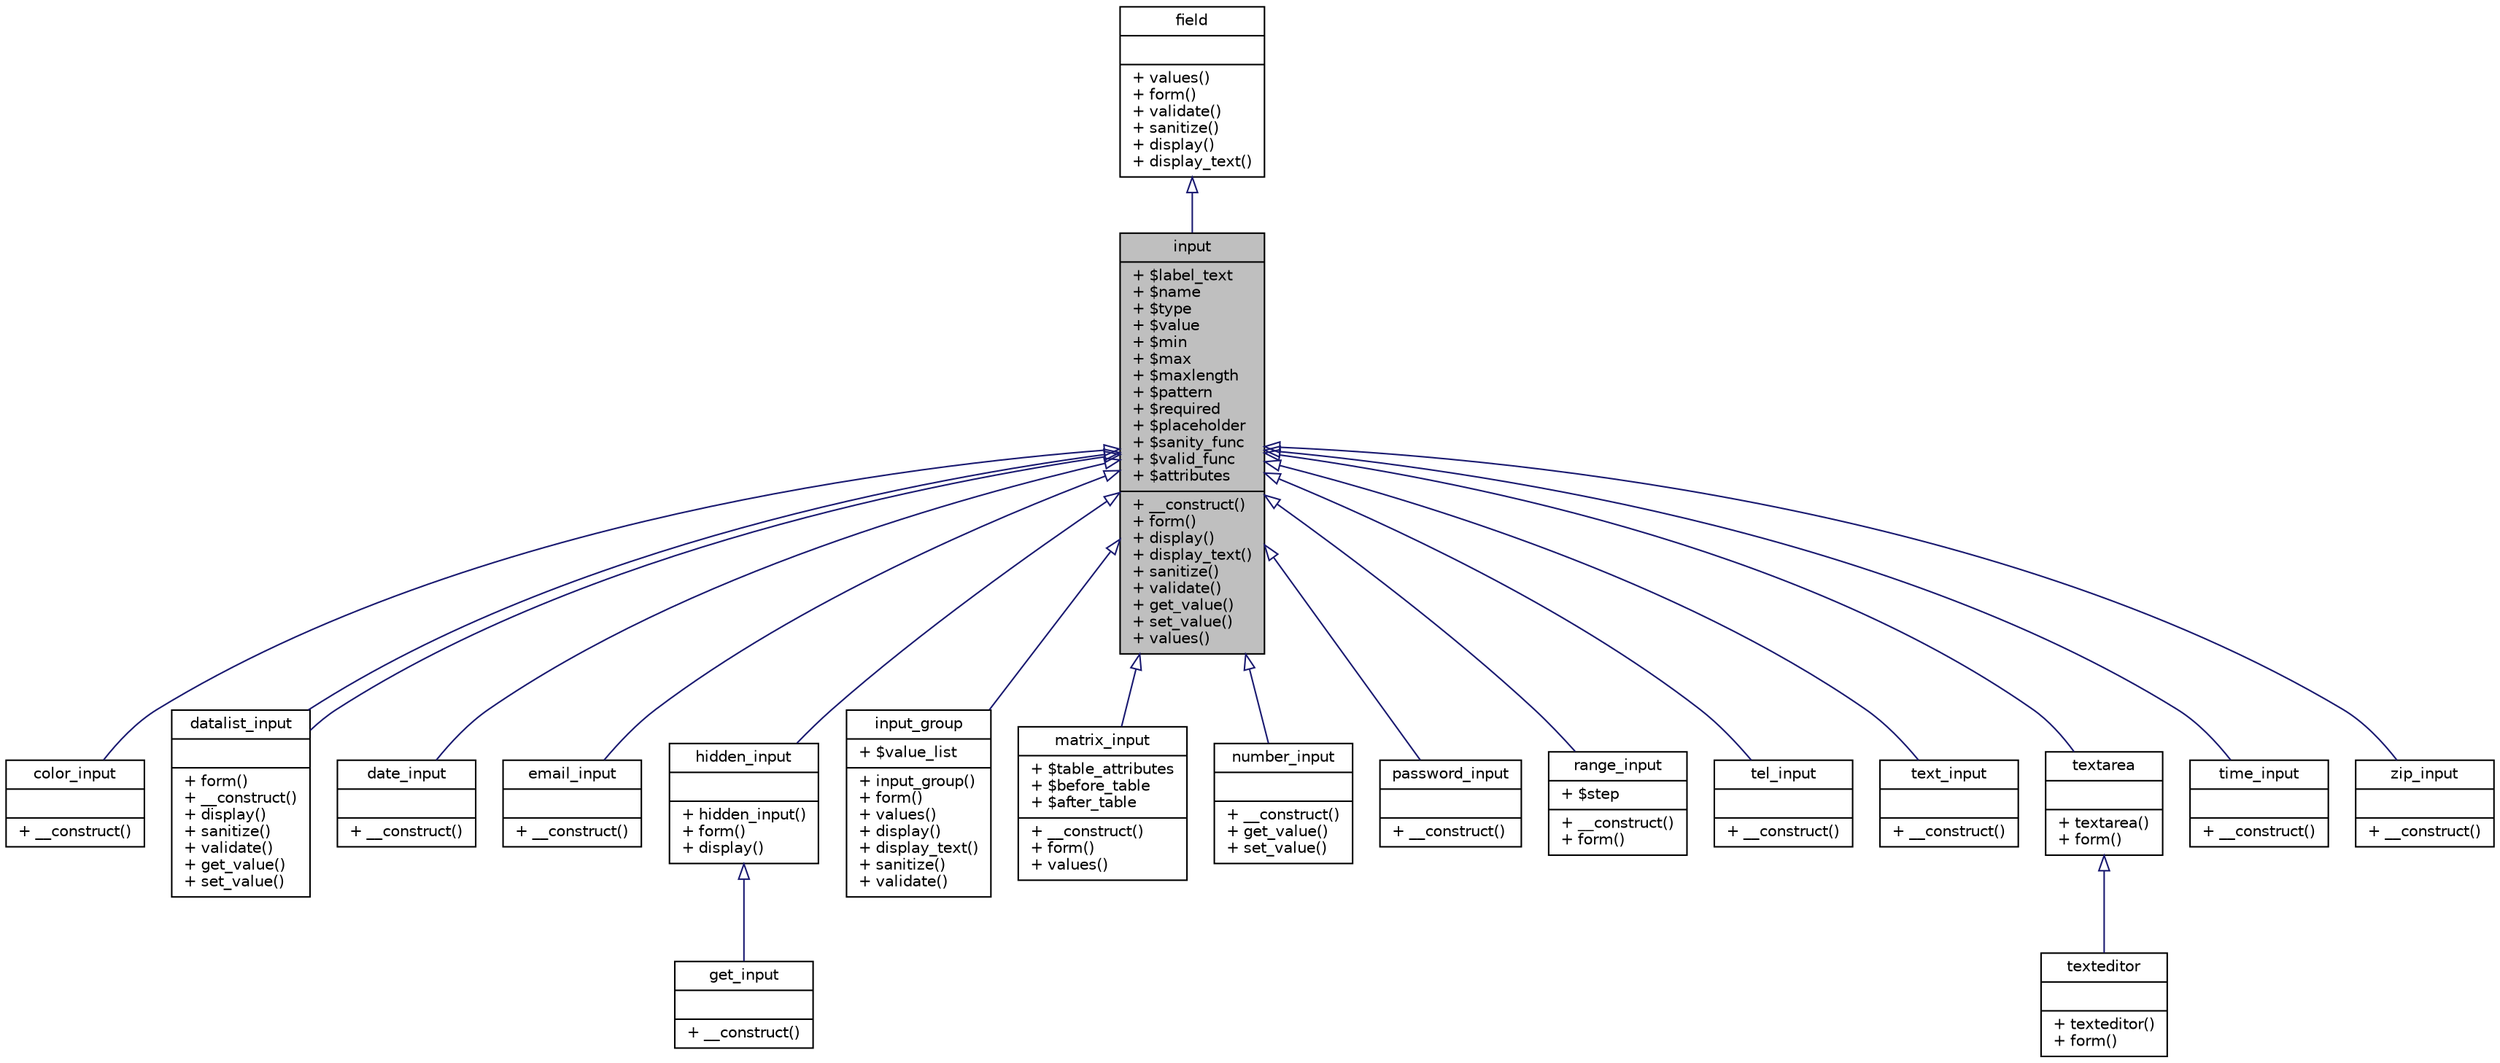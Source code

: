 digraph "input"
{
  edge [fontname="Helvetica",fontsize="10",labelfontname="Helvetica",labelfontsize="10"];
  node [fontname="Helvetica",fontsize="10",shape=record];
  Node1 [label="{input\n|+ $label_text\l+ $name\l+ $type\l+ $value\l+ $min\l+ $max\l+ $maxlength\l+ $pattern\l+ $required\l+ $placeholder\l+ $sanity_func\l+ $valid_func\l+ $attributes\l|+ __construct()\l+ form()\l+ display()\l+ display_text()\l+ sanitize()\l+ validate()\l+ get_value()\l+ set_value()\l+ values()\l}",height=0.2,width=0.4,color="black", fillcolor="grey75", style="filled", fontcolor="black"];
  Node2 -> Node1 [dir="back",color="midnightblue",fontsize="10",style="solid",arrowtail="onormal",fontname="Helvetica"];
  Node2 [label="{field\n||+ values()\l+ form()\l+ validate()\l+ sanitize()\l+ display()\l+ display_text()\l}",height=0.2,width=0.4,color="black", fillcolor="white", style="filled",URL="$interfacefield.html"];
  Node1 -> Node3 [dir="back",color="midnightblue",fontsize="10",style="solid",arrowtail="onormal",fontname="Helvetica"];
  Node3 [label="{color_input\n||+ __construct()\l}",height=0.2,width=0.4,color="black", fillcolor="white", style="filled",URL="$classcolor__input.html",tooltip="This convience class creates a color input with validation and sanitization. "];
  Node1 -> Node4 [dir="back",color="midnightblue",fontsize="10",style="solid",arrowtail="onormal",fontname="Helvetica"];
  Node4 [label="{datalist_input\n||+ form()\l+ __construct()\l+ display()\l+ sanitize()\l+ validate()\l+ get_value()\l+ set_value()\l}",height=0.2,width=0.4,color="black", fillcolor="white", style="filled",URL="$classdatalist__input.html",tooltip="Adaptor to input class, adds a datalist. "];
  Node1 -> Node4 [dir="back",color="midnightblue",fontsize="10",style="solid",arrowtail="onormal",fontname="Helvetica"];
  Node1 -> Node5 [dir="back",color="midnightblue",fontsize="10",style="solid",arrowtail="onormal",fontname="Helvetica"];
  Node5 [label="{date_input\n||+ __construct()\l}",height=0.2,width=0.4,color="black", fillcolor="white", style="filled",URL="$classdate__input.html",tooltip="This convience class creates a date input. "];
  Node1 -> Node6 [dir="back",color="midnightblue",fontsize="10",style="solid",arrowtail="onormal",fontname="Helvetica"];
  Node6 [label="{email_input\n||+ __construct()\l}",height=0.2,width=0.4,color="black", fillcolor="white", style="filled",URL="$classemail__input.html"];
  Node1 -> Node7 [dir="back",color="midnightblue",fontsize="10",style="solid",arrowtail="onormal",fontname="Helvetica"];
  Node7 [label="{hidden_input\n||+ hidden_input()\l+ form()\l+ display()\l}",height=0.2,width=0.4,color="black", fillcolor="white", style="filled",URL="$classhidden__input.html",tooltip="The class hidden_input describes a form element, it&#39;s attributes and how it is validated and sanitize..."];
  Node7 -> Node8 [dir="back",color="midnightblue",fontsize="10",style="solid",arrowtail="onormal",fontname="Helvetica"];
  Node8 [label="{get_input\n||+ __construct()\l}",height=0.2,width=0.4,color="black", fillcolor="white", style="filled",URL="$classget__input.html",tooltip="An hidden_input that reads its value from the $_GET global array on creation. "];
  Node1 -> Node9 [dir="back",color="midnightblue",fontsize="10",style="solid",arrowtail="onormal",fontname="Helvetica"];
  Node9 [label="{input_group\n|+ $value_list\l|+ input_group()\l+ form()\l+ values()\l+ display()\l+ display_text()\l+ sanitize()\l+ validate()\l}",height=0.2,width=0.4,color="black", fillcolor="white", style="filled",URL="$classinput__group.html",tooltip="Defines a group of related inputs like raido buttons or checkboxes that have the same name..."];
  Node1 -> Node10 [dir="back",color="midnightblue",fontsize="10",style="solid",arrowtail="onormal",fontname="Helvetica"];
  Node10 [label="{matrix_input\n|+ $table_attributes\l+ $before_table\l+ $after_table\l|+ __construct()\l+ form()\l+ values()\l}",height=0.2,width=0.4,color="black", fillcolor="white", style="filled",URL="$classmatrix__input.html",tooltip="This class represents a matrix_input. "];
  Node1 -> Node11 [dir="back",color="midnightblue",fontsize="10",style="solid",arrowtail="onormal",fontname="Helvetica"];
  Node11 [label="{number_input\n||+ __construct()\l+ get_value()\l+ set_value()\l}",height=0.2,width=0.4,color="black", fillcolor="white", style="filled",URL="$classnumber__input.html",tooltip="This convience class allows easy creation of an input with type=\"number\". "];
  Node1 -> Node12 [dir="back",color="midnightblue",fontsize="10",style="solid",arrowtail="onormal",fontname="Helvetica"];
  Node12 [label="{password_input\n||+ __construct()\l}",height=0.2,width=0.4,color="black", fillcolor="white", style="filled",URL="$classpassword__input.html"];
  Node1 -> Node13 [dir="back",color="midnightblue",fontsize="10",style="solid",arrowtail="onormal",fontname="Helvetica"];
  Node13 [label="{range_input\n|+ $step\l|+ __construct()\l+ form()\l}",height=0.2,width=0.4,color="black", fillcolor="white", style="filled",URL="$classrange__input.html",tooltip="Represents a slider element, an input with type=\"range\". "];
  Node1 -> Node14 [dir="back",color="midnightblue",fontsize="10",style="solid",arrowtail="onormal",fontname="Helvetica"];
  Node14 [label="{tel_input\n||+ __construct()\l}",height=0.2,width=0.4,color="black", fillcolor="white", style="filled",URL="$classtel__input.html",tooltip="This represents a telephone number input, has regex sanitization and validation to ensure valid forma..."];
  Node1 -> Node15 [dir="back",color="midnightblue",fontsize="10",style="solid",arrowtail="onormal",fontname="Helvetica"];
  Node15 [label="{text_input\n||+ __construct()\l}",height=0.2,width=0.4,color="black", fillcolor="white", style="filled",URL="$classtext__input.html",tooltip="convience function for creating text inputs "];
  Node1 -> Node16 [dir="back",color="midnightblue",fontsize="10",style="solid",arrowtail="onormal",fontname="Helvetica"];
  Node16 [label="{textarea\n||+ textarea()\l+ form()\l}",height=0.2,width=0.4,color="black", fillcolor="white", style="filled",URL="$classtextarea.html",tooltip="Descibes a textarea, it&#39;s sanitzation and validation. "];
  Node16 -> Node17 [dir="back",color="midnightblue",fontsize="10",style="solid",arrowtail="onormal",fontname="Helvetica"];
  Node17 [label="{texteditor\n||+ texteditor()\l+ form()\l}",height=0.2,width=0.4,color="black", fillcolor="white", style="filled",URL="$classtexteditor.html",tooltip="This is a form element wrapping the testarea with javascript to turn it into a rich text editor..."];
  Node1 -> Node18 [dir="back",color="midnightblue",fontsize="10",style="solid",arrowtail="onormal",fontname="Helvetica"];
  Node18 [label="{time_input\n||+ __construct()\l}",height=0.2,width=0.4,color="black", fillcolor="white", style="filled",URL="$classtime__input.html",tooltip="This convience class creates a date input. "];
  Node1 -> Node19 [dir="back",color="midnightblue",fontsize="10",style="solid",arrowtail="onormal",fontname="Helvetica"];
  Node19 [label="{zip_input\n||+ __construct()\l}",height=0.2,width=0.4,color="black", fillcolor="white", style="filled",URL="$classzip__input.html",tooltip="This convience class creates a text input with validation for long or short form US zip codes..."];
}
